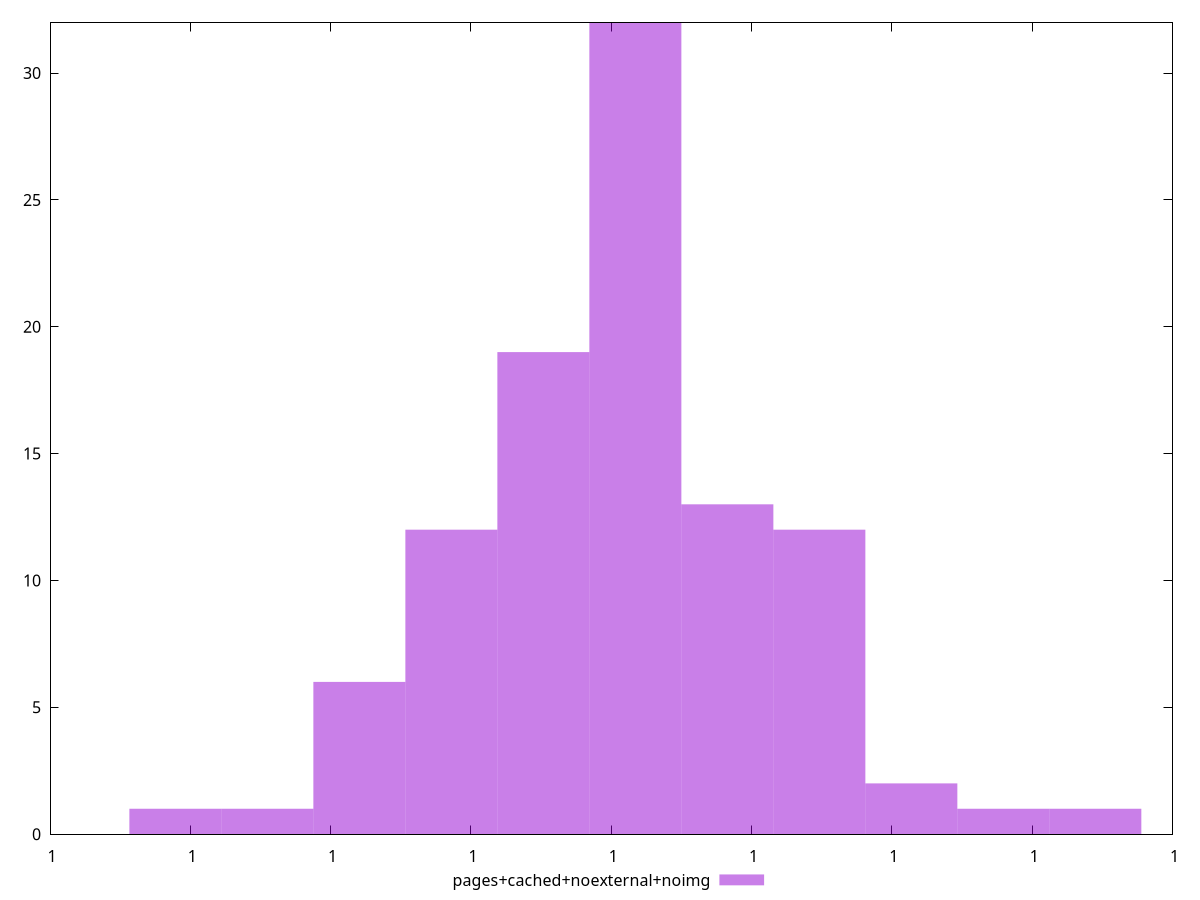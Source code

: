 $_pagesCachedNoexternalNoimg <<EOF
0.9999999836524097 6
0.9999999836550324 19
0.9999999836563437 32
0.999999983657655 13
0.9999999836537211 12
0.9999999836589663 12
0.9999999836615888 1
0.9999999836602775 2
0.9999999836510984 1
0.9999999836629001 1
0.9999999836497871 1
EOF
set key outside below
set terminal pngcairo
set output "report_00004_2020-11-02T20-21-41.718Z/total-byte-weight/pages+cached+noexternal+noimg//hist.png"
set yrange [0:32]
set boxwidth 1.3112865119582936e-12
set style fill transparent solid 0.5 noborder
plot $_pagesCachedNoexternalNoimg title "pages+cached+noexternal+noimg" with boxes ,